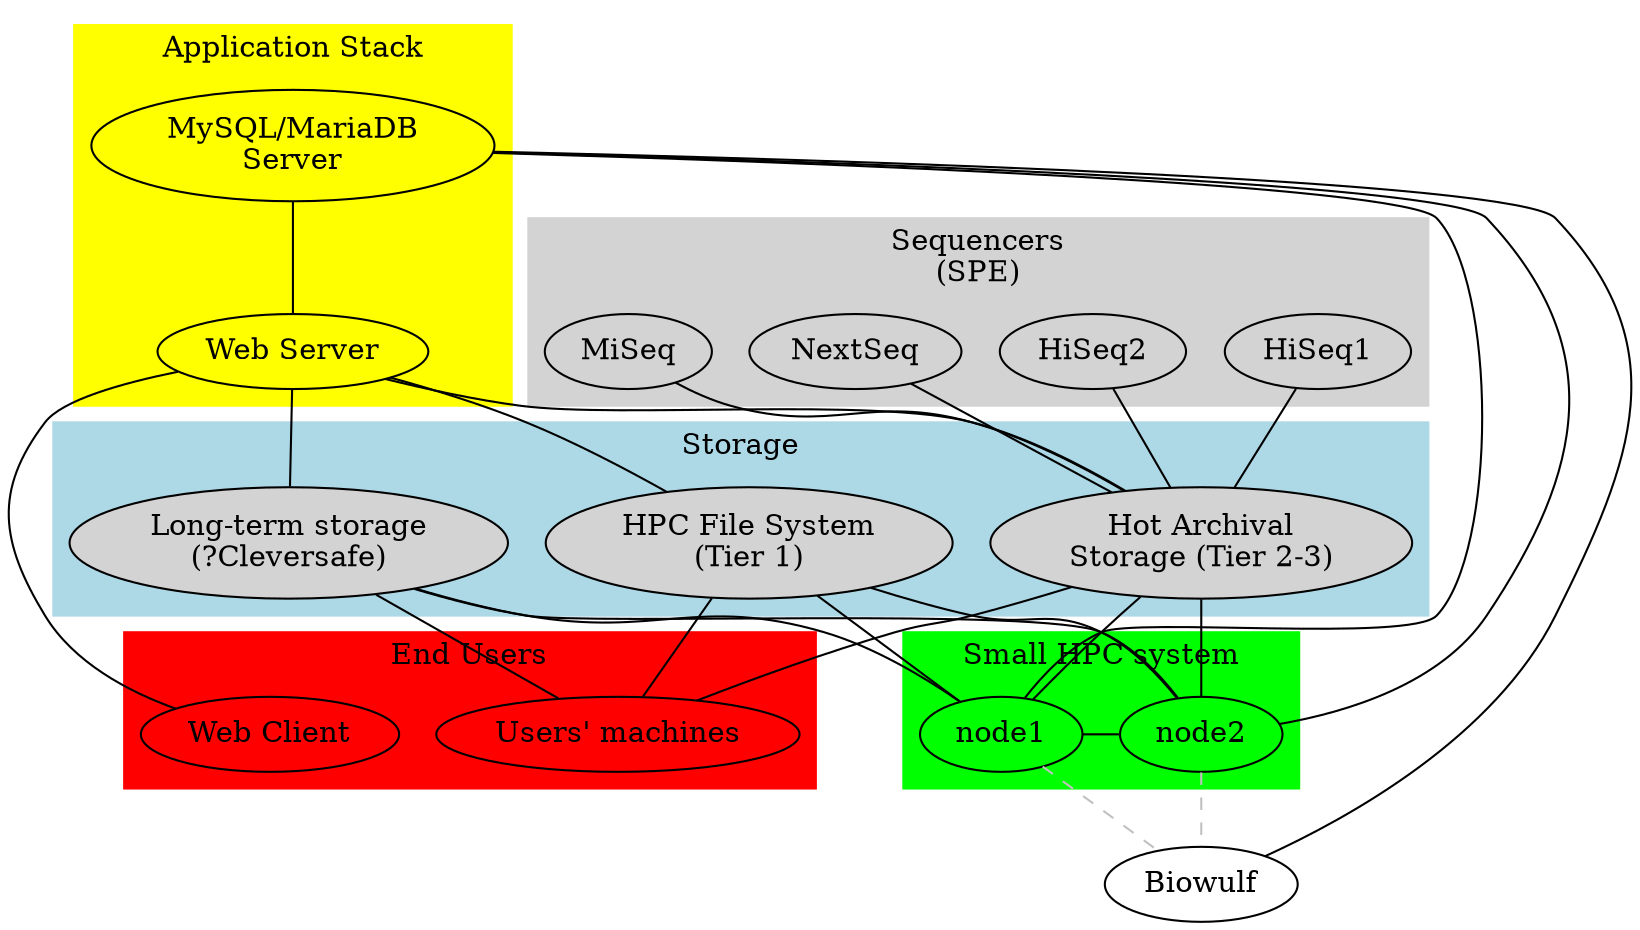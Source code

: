 graph example1 {
	subgraph cluster_0 {
		style=filled;
		color=green;
		node1 -- node2;
		label = "Small HPC system";
		{ rank=same; node2, node1 };
		
	}

	subgraph cluster_1 {
		node [style=filled];
		b0[label="Hot Archival\nStorage (Tier 2-3)"];
		b1[label="HPC File System\n(Tier 1)"];
		b2[label="Long-term storage\n(?Cleversafe)"];
		b0 -- node1;
		b0 -- node2;
		b1 -- node1;
		b1 -- node2;
		b2 -- node1;
		b2 -- node2;
		label = "Storage";
		color=lightblue;
		style=filled;
	}
	subgraph cluster_2 {
		style=filled;
		color=yellow;
		label="Application Stack";
		
		c0[label="MySQL/MariaDB\nServer"];
		c1[label="Web Server"];
		c0 -- c1;
		c0 -- node1;
		c0 -- node2;
		c1 -- b0;
		c1 -- b1;
		c1 -- b2;
		
	}
	subgraph cluster_3 {
		style=filled;
		color=red;
		label="End Users";
		d0[label="Users' machines"];
		d1[label="Web Client"];
		c1 -- d1;
		b0 -- d0;
		b1 -- d0;
		b2 -- d0;
	}
	subgraph cluster_4 {
		style=filled;
		color=lightgrey;
		label="Sequencers\n(SPE)"
		s0[label="HiSeq1"];
		s1[label="HiSeq2"];
		s2[label="NextSeq"];
		s3[label="MiSeq"];
		s0 -- b0;
		s1 -- b0;
		s2 -- b0;
		s3 -- b0;
	}
	node1 -- Biowulf [style=dashed, color=grey];
	node2 -- Biowulf [style=dashed, color=grey];
	c0 -- Biowulf;
	
}


